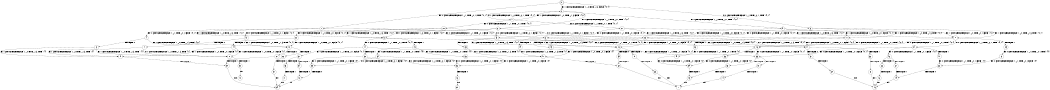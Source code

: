 digraph BCG {
size = "7, 10.5";
center = TRUE;
node [shape = circle];
0 [peripheries = 2];
0 -> 1 [label = "EX !0 !ATOMIC_EXCH_BRANCH (1, +1, TRUE, +0, 1, TRUE) !{0, 1}"];
0 -> 2 [label = "EX !1 !ATOMIC_EXCH_BRANCH (1, +0, TRUE, +1, 3, FALSE) !{0, 1}"];
0 -> 3 [label = "EX !0 !ATOMIC_EXCH_BRANCH (1, +1, TRUE, +0, 1, TRUE) !{0, 1}"];
1 -> 4 [label = "EX !0 !ATOMIC_EXCH_BRANCH (1, +1, TRUE, +0, 1, FALSE) !{0, 1}"];
1 -> 5 [label = "EX !1 !ATOMIC_EXCH_BRANCH (1, +0, TRUE, +1, 3, TRUE) !{0, 1}"];
1 -> 6 [label = "EX !0 !ATOMIC_EXCH_BRANCH (1, +1, TRUE, +0, 1, FALSE) !{0, 1}"];
2 -> 7 [label = "EX !1 !ATOMIC_EXCH_BRANCH (1, +0, TRUE, +0, 1, TRUE) !{0, 1}"];
2 -> 8 [label = "EX !0 !ATOMIC_EXCH_BRANCH (1, +1, TRUE, +0, 1, TRUE) !{0, 1}"];
2 -> 9 [label = "EX !0 !ATOMIC_EXCH_BRANCH (1, +1, TRUE, +0, 1, TRUE) !{0, 1}"];
3 -> 10 [label = "EX !1 !ATOMIC_EXCH_BRANCH (1, +0, TRUE, +1, 3, TRUE) !{0, 1}"];
3 -> 6 [label = "EX !0 !ATOMIC_EXCH_BRANCH (1, +1, TRUE, +0, 1, FALSE) !{0, 1}"];
3 -> 11 [label = "EX !1 !ATOMIC_EXCH_BRANCH (1, +0, TRUE, +1, 3, TRUE) !{0, 1}"];
4 -> 12 [label = "EX !1 !ATOMIC_EXCH_BRANCH (1, +0, TRUE, +1, 3, TRUE) !{0, 1}"];
4 -> 13 [label = "TERMINATE !0"];
5 -> 14 [label = "EX !0 !ATOMIC_EXCH_BRANCH (1, +1, TRUE, +0, 1, TRUE) !{0, 1}"];
5 -> 15 [label = "TERMINATE !1"];
5 -> 16 [label = "EX !0 !ATOMIC_EXCH_BRANCH (1, +1, TRUE, +0, 1, TRUE) !{0, 1}"];
6 -> 17 [label = "EX !1 !ATOMIC_EXCH_BRANCH (1, +0, TRUE, +1, 3, TRUE) !{0, 1}"];
6 -> 18 [label = "EX !1 !ATOMIC_EXCH_BRANCH (1, +0, TRUE, +1, 3, TRUE) !{0, 1}"];
6 -> 19 [label = "TERMINATE !0"];
7 -> 2 [label = "EX !1 !ATOMIC_EXCH_BRANCH (1, +0, TRUE, +1, 3, FALSE) !{0, 1}"];
7 -> 20 [label = "EX !0 !ATOMIC_EXCH_BRANCH (1, +1, TRUE, +0, 1, TRUE) !{0, 1}"];
7 -> 21 [label = "EX !0 !ATOMIC_EXCH_BRANCH (1, +1, TRUE, +0, 1, TRUE) !{0, 1}"];
8 -> 22 [label = "EX !0 !ATOMIC_EXCH_BRANCH (1, +1, TRUE, +0, 1, FALSE) !{0, 1}"];
8 -> 5 [label = "EX !1 !ATOMIC_EXCH_BRANCH (1, +0, TRUE, +0, 1, FALSE) !{0, 1}"];
8 -> 23 [label = "EX !0 !ATOMIC_EXCH_BRANCH (1, +1, TRUE, +0, 1, FALSE) !{0, 1}"];
9 -> 10 [label = "EX !1 !ATOMIC_EXCH_BRANCH (1, +0, TRUE, +0, 1, FALSE) !{0, 1}"];
9 -> 23 [label = "EX !0 !ATOMIC_EXCH_BRANCH (1, +1, TRUE, +0, 1, FALSE) !{0, 1}"];
9 -> 11 [label = "EX !1 !ATOMIC_EXCH_BRANCH (1, +0, TRUE, +0, 1, FALSE) !{0, 1}"];
10 -> 24 [label = "EX !0 !ATOMIC_EXCH_BRANCH (1, +1, TRUE, +0, 1, TRUE) !{0, 1}"];
10 -> 25 [label = "TERMINATE !1"];
10 -> 16 [label = "EX !0 !ATOMIC_EXCH_BRANCH (1, +1, TRUE, +0, 1, TRUE) !{0, 1}"];
11 -> 16 [label = "EX !0 !ATOMIC_EXCH_BRANCH (1, +1, TRUE, +0, 1, TRUE) !{0, 1}"];
11 -> 26 [label = "TERMINATE !1"];
12 -> 27 [label = "TERMINATE !0"];
12 -> 28 [label = "TERMINATE !1"];
13 -> 29 [label = "EX !1 !ATOMIC_EXCH_BRANCH (1, +0, TRUE, +1, 3, TRUE) !{1}"];
13 -> 30 [label = "EX !1 !ATOMIC_EXCH_BRANCH (1, +0, TRUE, +1, 3, TRUE) !{1}"];
14 -> 31 [label = "EX !0 !ATOMIC_EXCH_BRANCH (1, +1, TRUE, +0, 1, FALSE) !{0, 1}"];
14 -> 32 [label = "TERMINATE !1"];
14 -> 33 [label = "EX !0 !ATOMIC_EXCH_BRANCH (1, +1, TRUE, +0, 1, FALSE) !{0, 1}"];
15 -> 34 [label = "EX !0 !ATOMIC_EXCH_BRANCH (1, +1, TRUE, +0, 1, TRUE) !{0}"];
15 -> 35 [label = "EX !0 !ATOMIC_EXCH_BRANCH (1, +1, TRUE, +0, 1, TRUE) !{0}"];
16 -> 33 [label = "EX !0 !ATOMIC_EXCH_BRANCH (1, +1, TRUE, +0, 1, FALSE) !{0, 1}"];
16 -> 36 [label = "TERMINATE !1"];
17 -> 37 [label = "TERMINATE !0"];
17 -> 38 [label = "TERMINATE !1"];
18 -> 39 [label = "TERMINATE !0"];
18 -> 40 [label = "TERMINATE !1"];
19 -> 41 [label = "EX !1 !ATOMIC_EXCH_BRANCH (1, +0, TRUE, +1, 3, TRUE) !{1}"];
20 -> 42 [label = "EX !0 !ATOMIC_EXCH_BRANCH (1, +1, TRUE, +0, 1, FALSE) !{0, 1}"];
20 -> 5 [label = "EX !1 !ATOMIC_EXCH_BRANCH (1, +0, TRUE, +1, 3, TRUE) !{0, 1}"];
20 -> 43 [label = "EX !0 !ATOMIC_EXCH_BRANCH (1, +1, TRUE, +0, 1, FALSE) !{0, 1}"];
21 -> 10 [label = "EX !1 !ATOMIC_EXCH_BRANCH (1, +0, TRUE, +1, 3, TRUE) !{0, 1}"];
21 -> 43 [label = "EX !0 !ATOMIC_EXCH_BRANCH (1, +1, TRUE, +0, 1, FALSE) !{0, 1}"];
21 -> 11 [label = "EX !1 !ATOMIC_EXCH_BRANCH (1, +0, TRUE, +1, 3, TRUE) !{0, 1}"];
22 -> 12 [label = "EX !1 !ATOMIC_EXCH_BRANCH (1, +0, TRUE, +0, 1, FALSE) !{0, 1}"];
22 -> 44 [label = "TERMINATE !0"];
23 -> 17 [label = "EX !1 !ATOMIC_EXCH_BRANCH (1, +0, TRUE, +0, 1, FALSE) !{0, 1}"];
23 -> 18 [label = "EX !1 !ATOMIC_EXCH_BRANCH (1, +0, TRUE, +0, 1, FALSE) !{0, 1}"];
23 -> 45 [label = "TERMINATE !0"];
24 -> 46 [label = "EX !0 !ATOMIC_EXCH_BRANCH (1, +1, TRUE, +0, 1, FALSE) !{0, 1}"];
24 -> 47 [label = "TERMINATE !1"];
24 -> 33 [label = "EX !0 !ATOMIC_EXCH_BRANCH (1, +1, TRUE, +0, 1, FALSE) !{0, 1}"];
25 -> 48 [label = "EX !0 !ATOMIC_EXCH_BRANCH (1, +1, TRUE, +0, 1, TRUE) !{0}"];
26 -> 49 [label = "EX !0 !ATOMIC_EXCH_BRANCH (1, +1, TRUE, +0, 1, TRUE) !{0}"];
27 -> 50 [label = "TERMINATE !1"];
28 -> 51 [label = "TERMINATE !0"];
29 -> 50 [label = "TERMINATE !1"];
30 -> 52 [label = "TERMINATE !1"];
31 -> 53 [label = "TERMINATE !0"];
31 -> 54 [label = "TERMINATE !1"];
32 -> 55 [label = "EX !0 !ATOMIC_EXCH_BRANCH (1, +1, TRUE, +0, 1, FALSE) !{0}"];
32 -> 56 [label = "EX !0 !ATOMIC_EXCH_BRANCH (1, +1, TRUE, +0, 1, FALSE) !{0}"];
33 -> 57 [label = "TERMINATE !0"];
33 -> 58 [label = "TERMINATE !1"];
34 -> 55 [label = "EX !0 !ATOMIC_EXCH_BRANCH (1, +1, TRUE, +0, 1, FALSE) !{0}"];
34 -> 56 [label = "EX !0 !ATOMIC_EXCH_BRANCH (1, +1, TRUE, +0, 1, FALSE) !{0}"];
35 -> 56 [label = "EX !0 !ATOMIC_EXCH_BRANCH (1, +1, TRUE, +0, 1, FALSE) !{0}"];
36 -> 59 [label = "EX !0 !ATOMIC_EXCH_BRANCH (1, +1, TRUE, +0, 1, FALSE) !{0}"];
37 -> 60 [label = "TERMINATE !1"];
38 -> 61 [label = "TERMINATE !0"];
39 -> 62 [label = "TERMINATE !1"];
40 -> 63 [label = "TERMINATE !0"];
41 -> 62 [label = "TERMINATE !1"];
42 -> 12 [label = "EX !1 !ATOMIC_EXCH_BRANCH (1, +0, TRUE, +1, 3, TRUE) !{0, 1}"];
42 -> 64 [label = "TERMINATE !0"];
43 -> 17 [label = "EX !1 !ATOMIC_EXCH_BRANCH (1, +0, TRUE, +1, 3, TRUE) !{0, 1}"];
43 -> 18 [label = "EX !1 !ATOMIC_EXCH_BRANCH (1, +0, TRUE, +1, 3, TRUE) !{0, 1}"];
43 -> 65 [label = "TERMINATE !0"];
44 -> 29 [label = "EX !1 !ATOMIC_EXCH_BRANCH (1, +0, TRUE, +0, 1, FALSE) !{1}"];
44 -> 30 [label = "EX !1 !ATOMIC_EXCH_BRANCH (1, +0, TRUE, +0, 1, FALSE) !{1}"];
45 -> 41 [label = "EX !1 !ATOMIC_EXCH_BRANCH (1, +0, TRUE, +0, 1, FALSE) !{1}"];
46 -> 66 [label = "TERMINATE !0"];
46 -> 67 [label = "TERMINATE !1"];
47 -> 68 [label = "EX !0 !ATOMIC_EXCH_BRANCH (1, +1, TRUE, +0, 1, FALSE) !{0}"];
48 -> 68 [label = "EX !0 !ATOMIC_EXCH_BRANCH (1, +1, TRUE, +0, 1, FALSE) !{0}"];
49 -> 59 [label = "EX !0 !ATOMIC_EXCH_BRANCH (1, +1, TRUE, +0, 1, FALSE) !{0}"];
50 -> 69 [label = "exit"];
51 -> 69 [label = "exit"];
52 -> 70 [label = "exit"];
53 -> 71 [label = "TERMINATE !1"];
54 -> 72 [label = "TERMINATE !0"];
55 -> 72 [label = "TERMINATE !0"];
56 -> 73 [label = "TERMINATE !0"];
57 -> 74 [label = "TERMINATE !1"];
58 -> 75 [label = "TERMINATE !0"];
59 -> 75 [label = "TERMINATE !0"];
60 -> 76 [label = "exit"];
61 -> 76 [label = "exit"];
62 -> 77 [label = "exit"];
63 -> 77 [label = "exit"];
64 -> 29 [label = "EX !1 !ATOMIC_EXCH_BRANCH (1, +0, TRUE, +1, 3, TRUE) !{1}"];
64 -> 30 [label = "EX !1 !ATOMIC_EXCH_BRANCH (1, +0, TRUE, +1, 3, TRUE) !{1}"];
65 -> 41 [label = "EX !1 !ATOMIC_EXCH_BRANCH (1, +0, TRUE, +1, 3, TRUE) !{1}"];
66 -> 78 [label = "TERMINATE !1"];
67 -> 79 [label = "TERMINATE !0"];
68 -> 79 [label = "TERMINATE !0"];
71 -> 69 [label = "exit"];
72 -> 69 [label = "exit"];
73 -> 80 [label = "exit"];
74 -> 77 [label = "exit"];
75 -> 77 [label = "exit"];
78 -> 76 [label = "exit"];
79 -> 76 [label = "exit"];
}
